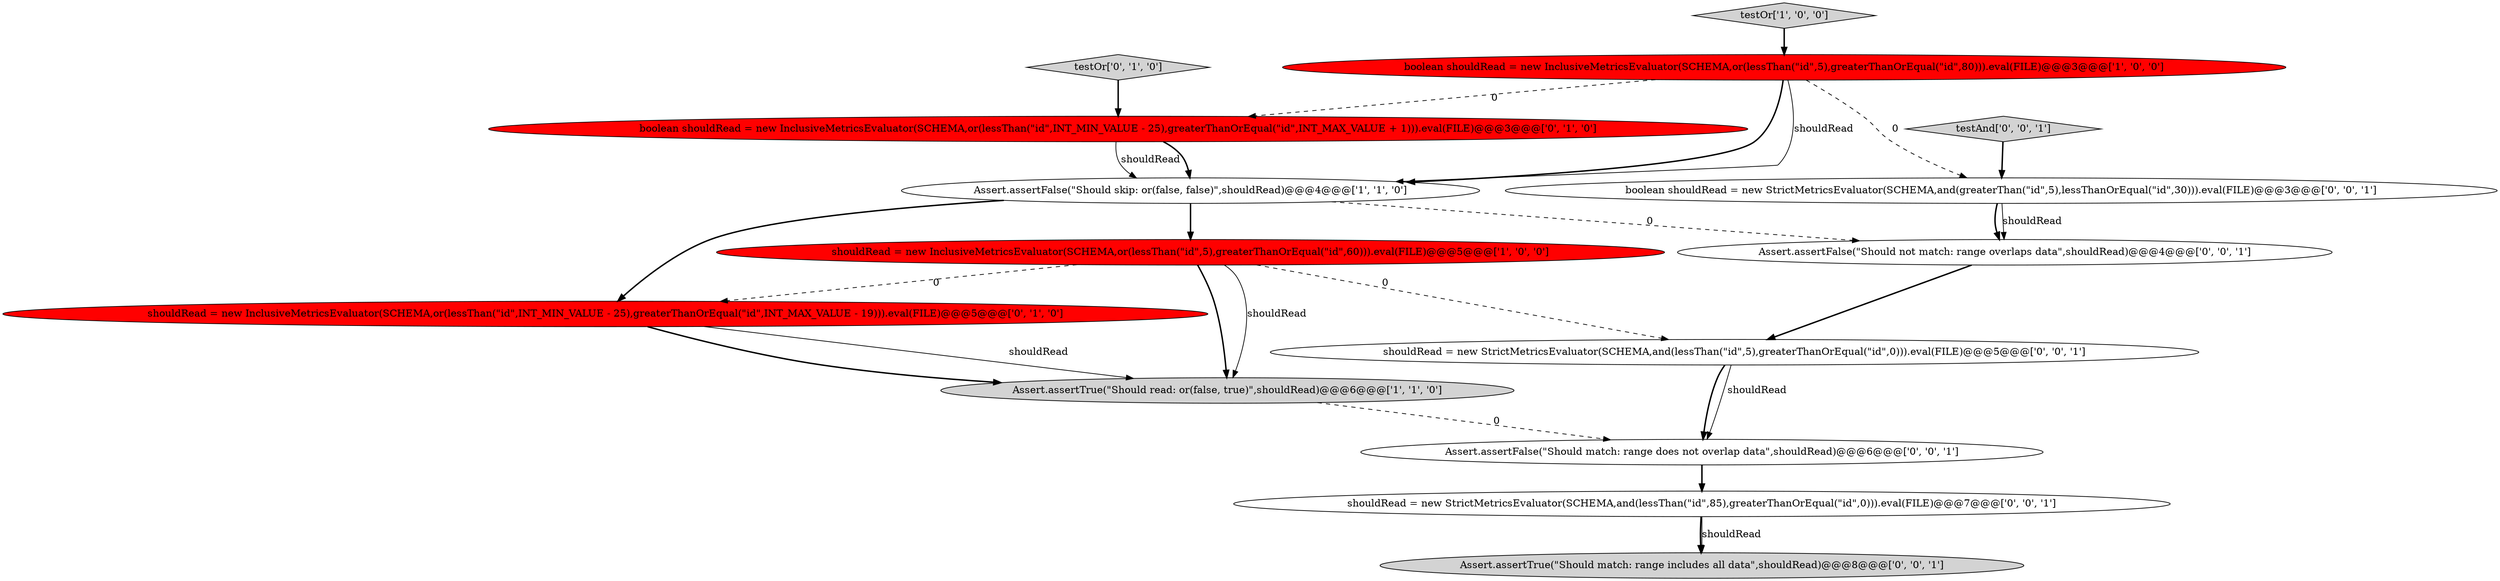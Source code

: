 digraph {
9 [style = filled, label = "boolean shouldRead = new StrictMetricsEvaluator(SCHEMA,and(greaterThan(\"id\",5),lessThanOrEqual(\"id\",30))).eval(FILE)@@@3@@@['0', '0', '1']", fillcolor = white, shape = ellipse image = "AAA0AAABBB3BBB"];
1 [style = filled, label = "testOr['1', '0', '0']", fillcolor = lightgray, shape = diamond image = "AAA0AAABBB1BBB"];
6 [style = filled, label = "testOr['0', '1', '0']", fillcolor = lightgray, shape = diamond image = "AAA0AAABBB2BBB"];
5 [style = filled, label = "boolean shouldRead = new InclusiveMetricsEvaluator(SCHEMA,or(lessThan(\"id\",INT_MIN_VALUE - 25),greaterThanOrEqual(\"id\",INT_MAX_VALUE + 1))).eval(FILE)@@@3@@@['0', '1', '0']", fillcolor = red, shape = ellipse image = "AAA1AAABBB2BBB"];
12 [style = filled, label = "Assert.assertFalse(\"Should match: range does not overlap data\",shouldRead)@@@6@@@['0', '0', '1']", fillcolor = white, shape = ellipse image = "AAA0AAABBB3BBB"];
2 [style = filled, label = "Assert.assertFalse(\"Should skip: or(false, false)\",shouldRead)@@@4@@@['1', '1', '0']", fillcolor = white, shape = ellipse image = "AAA0AAABBB1BBB"];
11 [style = filled, label = "shouldRead = new StrictMetricsEvaluator(SCHEMA,and(lessThan(\"id\",5),greaterThanOrEqual(\"id\",0))).eval(FILE)@@@5@@@['0', '0', '1']", fillcolor = white, shape = ellipse image = "AAA0AAABBB3BBB"];
10 [style = filled, label = "Assert.assertFalse(\"Should not match: range overlaps data\",shouldRead)@@@4@@@['0', '0', '1']", fillcolor = white, shape = ellipse image = "AAA0AAABBB3BBB"];
4 [style = filled, label = "Assert.assertTrue(\"Should read: or(false, true)\",shouldRead)@@@6@@@['1', '1', '0']", fillcolor = lightgray, shape = ellipse image = "AAA0AAABBB1BBB"];
8 [style = filled, label = "testAnd['0', '0', '1']", fillcolor = lightgray, shape = diamond image = "AAA0AAABBB3BBB"];
0 [style = filled, label = "shouldRead = new InclusiveMetricsEvaluator(SCHEMA,or(lessThan(\"id\",5),greaterThanOrEqual(\"id\",60))).eval(FILE)@@@5@@@['1', '0', '0']", fillcolor = red, shape = ellipse image = "AAA1AAABBB1BBB"];
13 [style = filled, label = "Assert.assertTrue(\"Should match: range includes all data\",shouldRead)@@@8@@@['0', '0', '1']", fillcolor = lightgray, shape = ellipse image = "AAA0AAABBB3BBB"];
14 [style = filled, label = "shouldRead = new StrictMetricsEvaluator(SCHEMA,and(lessThan(\"id\",85),greaterThanOrEqual(\"id\",0))).eval(FILE)@@@7@@@['0', '0', '1']", fillcolor = white, shape = ellipse image = "AAA0AAABBB3BBB"];
7 [style = filled, label = "shouldRead = new InclusiveMetricsEvaluator(SCHEMA,or(lessThan(\"id\",INT_MIN_VALUE - 25),greaterThanOrEqual(\"id\",INT_MAX_VALUE - 19))).eval(FILE)@@@5@@@['0', '1', '0']", fillcolor = red, shape = ellipse image = "AAA1AAABBB2BBB"];
3 [style = filled, label = "boolean shouldRead = new InclusiveMetricsEvaluator(SCHEMA,or(lessThan(\"id\",5),greaterThanOrEqual(\"id\",80))).eval(FILE)@@@3@@@['1', '0', '0']", fillcolor = red, shape = ellipse image = "AAA1AAABBB1BBB"];
3->5 [style = dashed, label="0"];
5->2 [style = solid, label="shouldRead"];
11->12 [style = solid, label="shouldRead"];
0->4 [style = solid, label="shouldRead"];
7->4 [style = solid, label="shouldRead"];
1->3 [style = bold, label=""];
11->12 [style = bold, label=""];
0->11 [style = dashed, label="0"];
7->4 [style = bold, label=""];
9->10 [style = bold, label=""];
3->2 [style = solid, label="shouldRead"];
2->10 [style = dashed, label="0"];
4->12 [style = dashed, label="0"];
6->5 [style = bold, label=""];
5->2 [style = bold, label=""];
2->0 [style = bold, label=""];
3->2 [style = bold, label=""];
3->9 [style = dashed, label="0"];
9->10 [style = solid, label="shouldRead"];
0->4 [style = bold, label=""];
12->14 [style = bold, label=""];
8->9 [style = bold, label=""];
2->7 [style = bold, label=""];
14->13 [style = bold, label=""];
14->13 [style = solid, label="shouldRead"];
0->7 [style = dashed, label="0"];
10->11 [style = bold, label=""];
}
